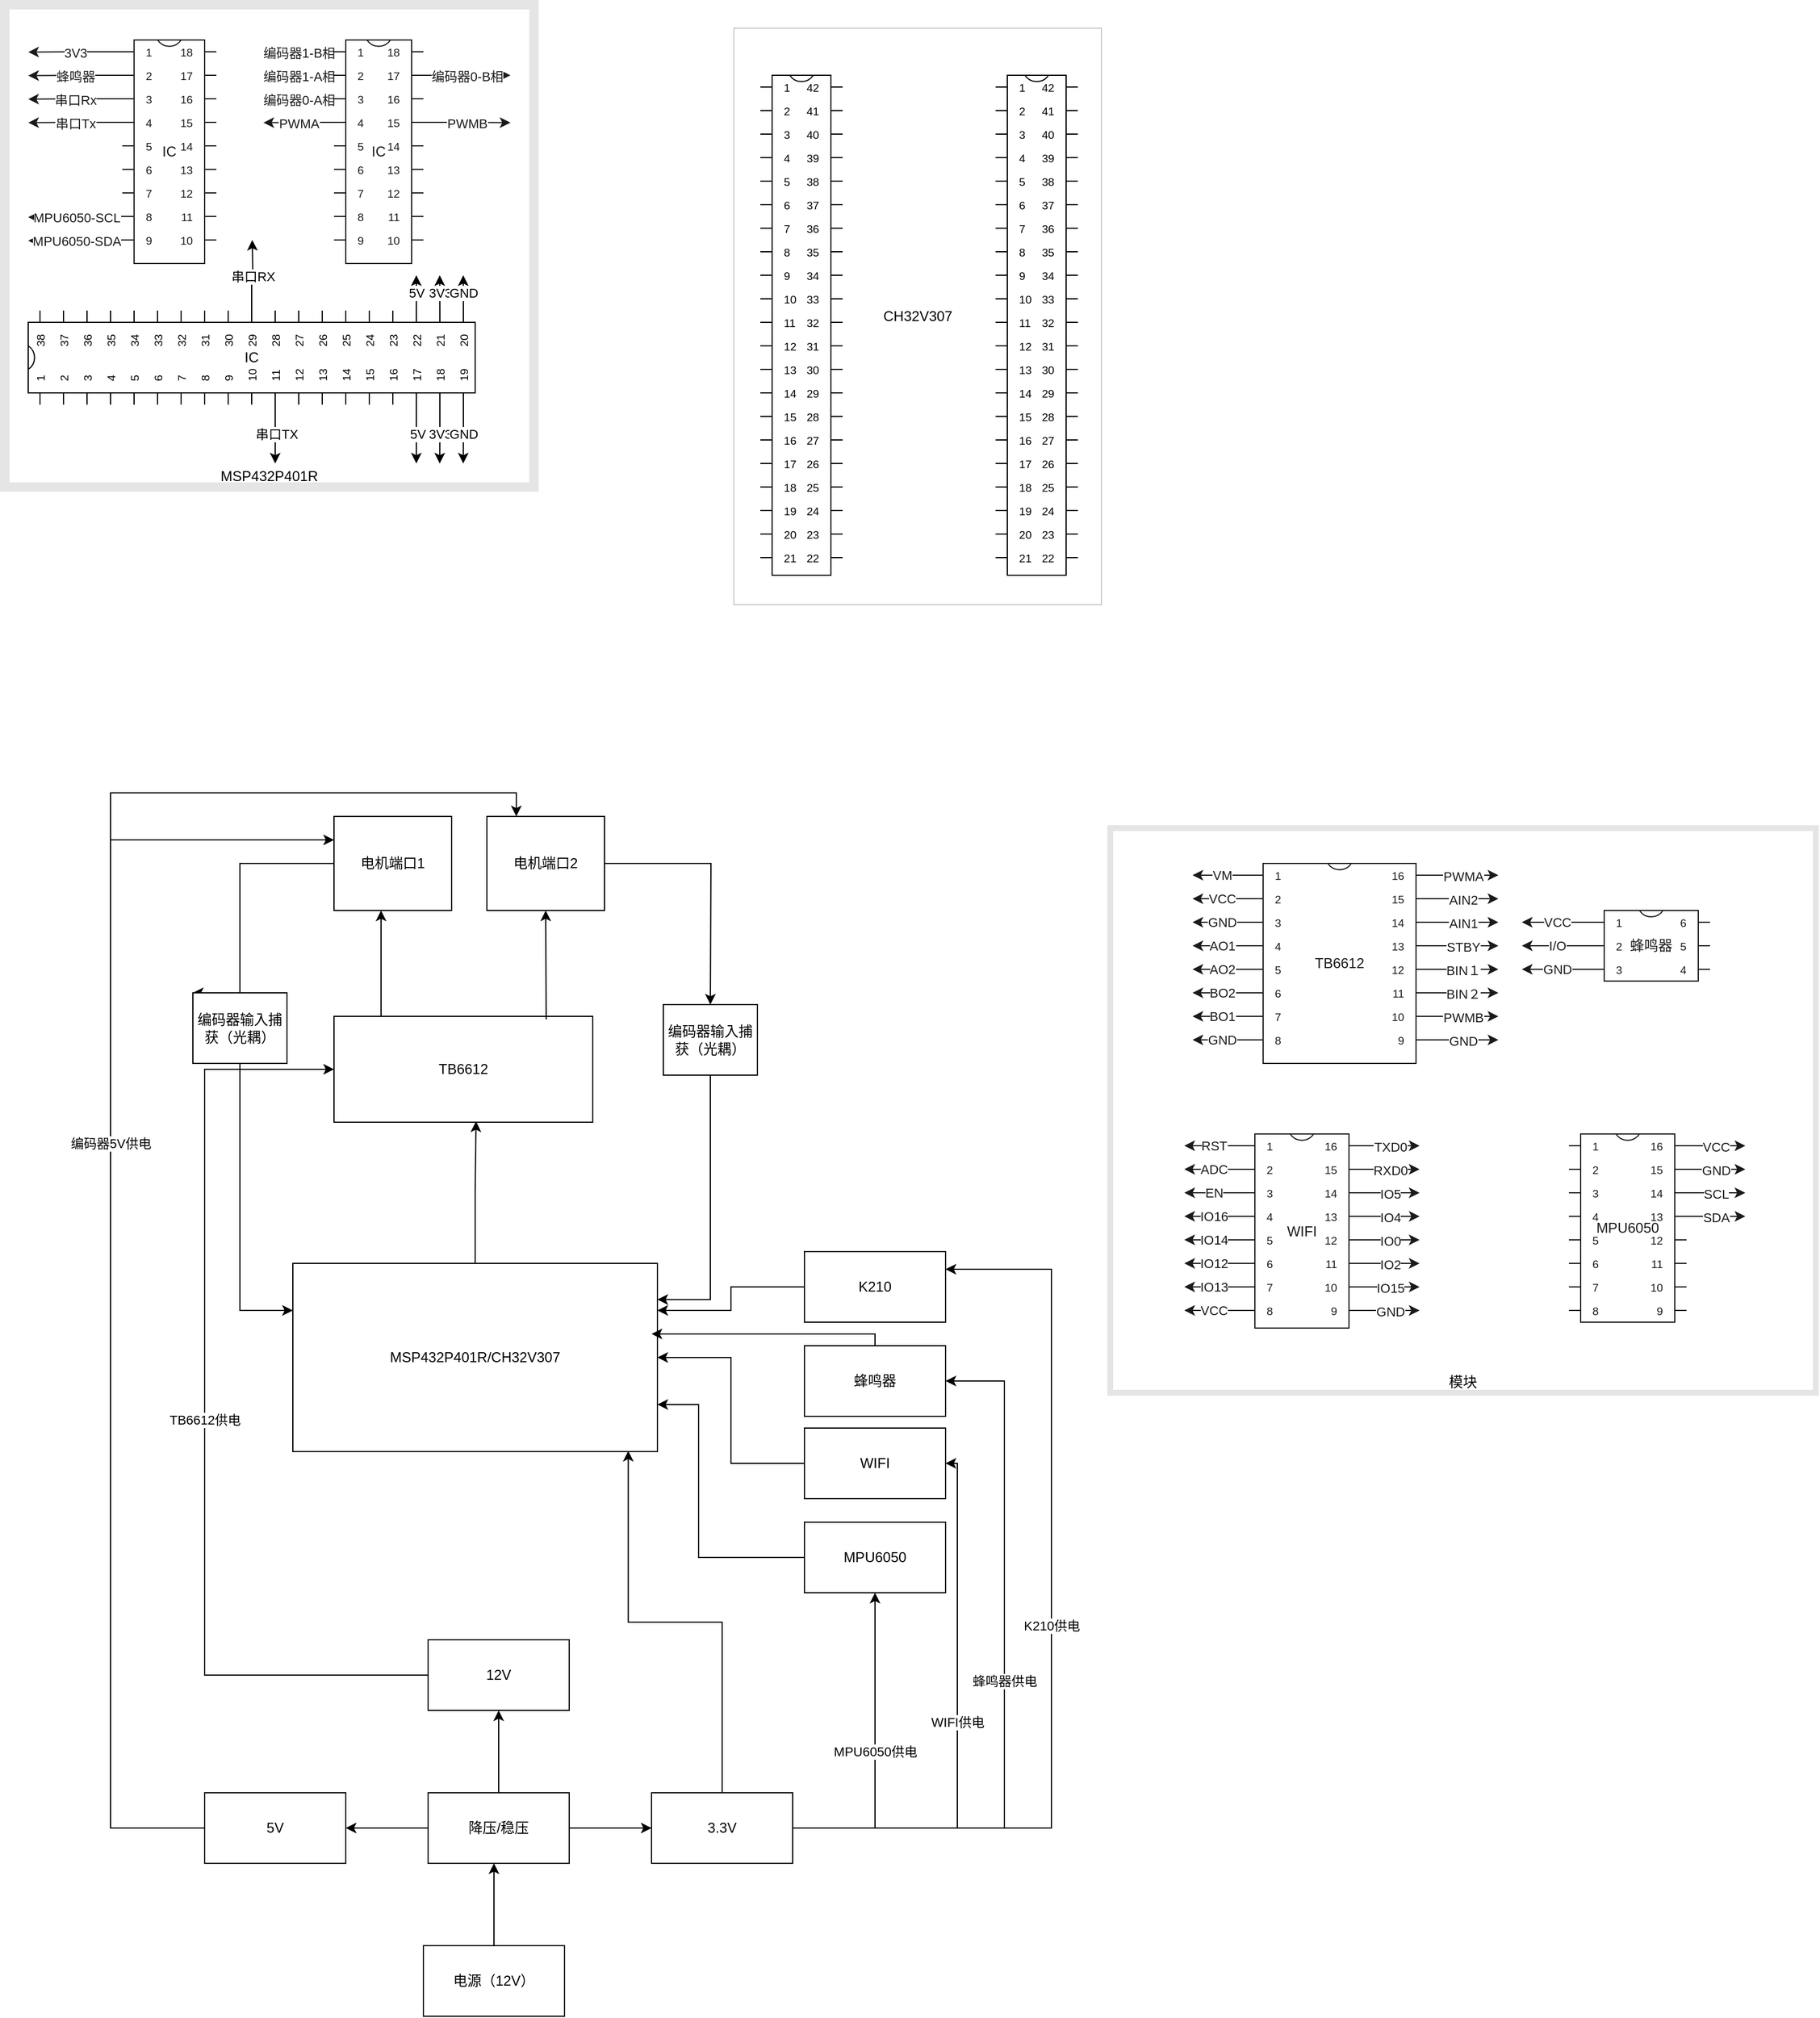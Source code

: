 <mxfile version="21.3.4" type="github">
  <diagram name="第 1 页" id="4RQRIDMLdJYoDIxO6LaD">
    <mxGraphModel dx="3244" dy="1027" grid="1" gridSize="10" guides="1" tooltips="1" connect="1" arrows="1" fold="1" page="1" pageScale="1" pageWidth="827" pageHeight="1169" math="0" shadow="0">
      <root>
        <mxCell id="0" />
        <mxCell id="1" parent="0" />
        <mxCell id="7oOkEhp5kZGitP19kNJP-5" value="3V3" style="edgeStyle=orthogonalEdgeStyle;rounded=0;orthogonalLoop=1;jettySize=auto;html=1;exitX=0;exitY=0;exitDx=0;exitDy=10;exitPerimeter=0;" parent="1" source="7oOkEhp5kZGitP19kNJP-4" edge="1">
          <mxGeometry relative="1" as="geometry">
            <mxPoint x="-1620" y="50.294" as="targetPoint" />
          </mxGeometry>
        </mxCell>
        <mxCell id="7oOkEhp5kZGitP19kNJP-6" value="蜂鸣器" style="edgeStyle=orthogonalEdgeStyle;rounded=0;orthogonalLoop=1;jettySize=auto;html=1;exitX=0;exitY=0;exitDx=0;exitDy=30;exitPerimeter=0;" parent="1" source="7oOkEhp5kZGitP19kNJP-4" edge="1">
          <mxGeometry relative="1" as="geometry">
            <mxPoint x="-1620" y="70.294" as="targetPoint" />
          </mxGeometry>
        </mxCell>
        <mxCell id="7oOkEhp5kZGitP19kNJP-7" value="串口Rx" style="edgeStyle=orthogonalEdgeStyle;rounded=0;orthogonalLoop=1;jettySize=auto;html=1;exitX=0;exitY=0;exitDx=0;exitDy=50;exitPerimeter=0;" parent="1" source="7oOkEhp5kZGitP19kNJP-4" edge="1">
          <mxGeometry relative="1" as="geometry">
            <mxPoint x="-1620" y="90.294" as="targetPoint" />
          </mxGeometry>
        </mxCell>
        <mxCell id="7oOkEhp5kZGitP19kNJP-8" value="串口Tx" style="edgeStyle=orthogonalEdgeStyle;rounded=0;orthogonalLoop=1;jettySize=auto;html=1;exitX=0;exitY=0;exitDx=0;exitDy=70;exitPerimeter=0;" parent="1" source="7oOkEhp5kZGitP19kNJP-4" edge="1">
          <mxGeometry relative="1" as="geometry">
            <mxPoint x="-1620" y="110.294" as="targetPoint" />
          </mxGeometry>
        </mxCell>
        <mxCell id="7oOkEhp5kZGitP19kNJP-9" value="MPU6050-SCL" style="edgeStyle=orthogonalEdgeStyle;rounded=0;orthogonalLoop=1;jettySize=auto;html=1;exitX=0;exitY=0;exitDx=0;exitDy=150;exitPerimeter=0;" parent="1" source="7oOkEhp5kZGitP19kNJP-4" edge="1">
          <mxGeometry relative="1" as="geometry">
            <mxPoint x="-1620" y="190.588" as="targetPoint" />
          </mxGeometry>
        </mxCell>
        <mxCell id="7oOkEhp5kZGitP19kNJP-10" value="MPU6050-SDA" style="edgeStyle=orthogonalEdgeStyle;rounded=0;orthogonalLoop=1;jettySize=auto;html=1;exitX=0;exitY=0;exitDx=0;exitDy=170;exitPerimeter=0;" parent="1" source="7oOkEhp5kZGitP19kNJP-4" edge="1">
          <mxGeometry relative="1" as="geometry">
            <mxPoint x="-1620" y="210.588" as="targetPoint" />
          </mxGeometry>
        </mxCell>
        <mxCell id="7oOkEhp5kZGitP19kNJP-4" value="IC" style="shadow=0;dashed=0;align=center;html=1;strokeWidth=1;shape=mxgraph.electrical.logic_gates.dual_inline_ic;labelNames=a,b,c,d,e,f,g,h,i,j,k,l,m,n,o,p,q,r,s,t;whiteSpace=wrap;" parent="1" vertex="1">
          <mxGeometry x="-1540" y="40" width="80" height="190" as="geometry" />
        </mxCell>
        <mxCell id="7oOkEhp5kZGitP19kNJP-12" value="编码器1-B相" style="edgeStyle=orthogonalEdgeStyle;rounded=0;orthogonalLoop=1;jettySize=auto;html=1;exitX=0;exitY=0;exitDx=0;exitDy=10;exitPerimeter=0;" parent="1" source="7oOkEhp5kZGitP19kNJP-11" edge="1">
          <mxGeometry relative="1" as="geometry">
            <mxPoint x="-1420" y="50.294" as="targetPoint" />
          </mxGeometry>
        </mxCell>
        <mxCell id="7oOkEhp5kZGitP19kNJP-13" value="编码器1-A相" style="edgeStyle=orthogonalEdgeStyle;rounded=0;orthogonalLoop=1;jettySize=auto;html=1;exitX=0;exitY=0;exitDx=0;exitDy=30;exitPerimeter=0;" parent="1" source="7oOkEhp5kZGitP19kNJP-11" edge="1">
          <mxGeometry relative="1" as="geometry">
            <mxPoint x="-1420" y="70.294" as="targetPoint" />
          </mxGeometry>
        </mxCell>
        <mxCell id="7oOkEhp5kZGitP19kNJP-14" value="编码器0-A相" style="edgeStyle=orthogonalEdgeStyle;rounded=0;orthogonalLoop=1;jettySize=auto;html=1;exitX=0;exitY=0;exitDx=0;exitDy=50;exitPerimeter=0;" parent="1" source="7oOkEhp5kZGitP19kNJP-11" edge="1">
          <mxGeometry relative="1" as="geometry">
            <mxPoint x="-1420" y="90.294" as="targetPoint" />
          </mxGeometry>
        </mxCell>
        <mxCell id="7oOkEhp5kZGitP19kNJP-15" value="编码器0-B相" style="edgeStyle=orthogonalEdgeStyle;rounded=0;orthogonalLoop=1;jettySize=auto;html=1;exitX=1;exitY=0;exitDx=0;exitDy=30;exitPerimeter=0;" parent="1" source="7oOkEhp5kZGitP19kNJP-11" edge="1">
          <mxGeometry relative="1" as="geometry">
            <mxPoint x="-1210" y="70" as="targetPoint" />
          </mxGeometry>
        </mxCell>
        <mxCell id="7oOkEhp5kZGitP19kNJP-16" value="PWMA" style="edgeStyle=orthogonalEdgeStyle;rounded=0;orthogonalLoop=1;jettySize=auto;html=1;exitX=0;exitY=0;exitDx=0;exitDy=70;exitPerimeter=0;" parent="1" source="7oOkEhp5kZGitP19kNJP-11" edge="1">
          <mxGeometry relative="1" as="geometry">
            <mxPoint x="-1420" y="110.294" as="targetPoint" />
          </mxGeometry>
        </mxCell>
        <mxCell id="7oOkEhp5kZGitP19kNJP-17" value="PWMB" style="edgeStyle=orthogonalEdgeStyle;rounded=0;orthogonalLoop=1;jettySize=auto;html=1;exitX=1;exitY=0;exitDx=0;exitDy=70;exitPerimeter=0;" parent="1" source="7oOkEhp5kZGitP19kNJP-11" edge="1">
          <mxGeometry relative="1" as="geometry">
            <mxPoint x="-1210" y="110.294" as="targetPoint" />
          </mxGeometry>
        </mxCell>
        <mxCell id="7oOkEhp5kZGitP19kNJP-11" value="IC" style="shadow=0;dashed=0;align=center;html=1;strokeWidth=1;shape=mxgraph.electrical.logic_gates.dual_inline_ic;labelNames=a,b,c,d,e,f,g,h,i,j,k,l,m,n,o,p,q,r,s,t;whiteSpace=wrap;" parent="1" vertex="1">
          <mxGeometry x="-1360" y="40" width="76" height="190" as="geometry" />
        </mxCell>
        <mxCell id="7oOkEhp5kZGitP19kNJP-21" value="MSP432P401R" style="rounded=0;whiteSpace=wrap;html=1;opacity=10;strokeWidth=8;verticalAlign=bottom;" parent="1" vertex="1">
          <mxGeometry x="-1640" y="10" width="450" height="410" as="geometry" />
        </mxCell>
        <mxCell id="mtPJdMyPD3it5thuRqm9-3" value="CH32V307" style="rounded=0;whiteSpace=wrap;html=1;direction=west;opacity=20;" parent="1" vertex="1">
          <mxGeometry x="-1020" y="30" width="312.5" height="490" as="geometry" />
        </mxCell>
        <mxCell id="mtPJdMyPD3it5thuRqm9-6" value="" style="shadow=0;dashed=0;align=center;html=1;strokeWidth=1;shape=mxgraph.electrical.logic_gates.dual_inline_ic;labelNames=a,b,c,d,e,f,g,h,i,j,k,l,m,n,o,p,q,r,s,t;whiteSpace=wrap;direction=east;" parent="1" vertex="1">
          <mxGeometry x="-997.5" y="70" width="70" height="425" as="geometry" />
        </mxCell>
        <mxCell id="mtPJdMyPD3it5thuRqm9-8" value="" style="shadow=0;dashed=0;align=center;html=1;strokeWidth=1;shape=mxgraph.electrical.logic_gates.dual_inline_ic;labelNames=a,b,c,d,e,f,g,h,i,j,k,l,m,n,o,p,q,r,s,t;whiteSpace=wrap;direction=east;" parent="1" vertex="1">
          <mxGeometry x="-797.5" y="70" width="70" height="425" as="geometry" />
        </mxCell>
        <mxCell id="7oOkEhp5kZGitP19kNJP-30" value="串口RX" style="edgeStyle=orthogonalEdgeStyle;rounded=0;orthogonalLoop=1;jettySize=auto;html=1;exitX=1;exitY=0;exitDx=0;exitDy=190;exitPerimeter=0;" parent="1" source="7oOkEhp5kZGitP19kNJP-23" edge="1">
          <mxGeometry relative="1" as="geometry">
            <mxPoint x="-1429.529" y="210" as="targetPoint" />
          </mxGeometry>
        </mxCell>
        <mxCell id="7oOkEhp5kZGitP19kNJP-31" value="串口TX" style="edgeStyle=orthogonalEdgeStyle;rounded=0;orthogonalLoop=1;jettySize=auto;html=1;exitX=0;exitY=0;exitDx=0;exitDy=210;exitPerimeter=0;" parent="1" source="7oOkEhp5kZGitP19kNJP-23" edge="1">
          <mxGeometry relative="1" as="geometry">
            <mxPoint x="-1410" y="400" as="targetPoint" />
          </mxGeometry>
        </mxCell>
        <mxCell id="7oOkEhp5kZGitP19kNJP-32" value="5V" style="edgeStyle=orthogonalEdgeStyle;rounded=0;orthogonalLoop=1;jettySize=auto;html=1;exitX=0;exitY=0;exitDx=0;exitDy=330;exitPerimeter=0;" parent="1" source="7oOkEhp5kZGitP19kNJP-23" edge="1">
          <mxGeometry relative="1" as="geometry">
            <mxPoint x="-1290" y="400" as="targetPoint" />
          </mxGeometry>
        </mxCell>
        <mxCell id="7oOkEhp5kZGitP19kNJP-33" value="5V" style="edgeStyle=orthogonalEdgeStyle;rounded=0;orthogonalLoop=1;jettySize=auto;html=1;exitX=1;exitY=0;exitDx=0;exitDy=330;exitPerimeter=0;" parent="1" source="7oOkEhp5kZGitP19kNJP-23" edge="1">
          <mxGeometry relative="1" as="geometry">
            <mxPoint x="-1290" y="240" as="targetPoint" />
          </mxGeometry>
        </mxCell>
        <mxCell id="7oOkEhp5kZGitP19kNJP-34" value="3V3" style="edgeStyle=orthogonalEdgeStyle;rounded=0;orthogonalLoop=1;jettySize=auto;html=1;exitX=1;exitY=0;exitDx=0;exitDy=350;exitPerimeter=0;" parent="1" source="7oOkEhp5kZGitP19kNJP-23" edge="1">
          <mxGeometry relative="1" as="geometry">
            <mxPoint x="-1270.118" y="240" as="targetPoint" />
          </mxGeometry>
        </mxCell>
        <mxCell id="7oOkEhp5kZGitP19kNJP-35" value="3V3" style="edgeStyle=orthogonalEdgeStyle;rounded=0;orthogonalLoop=1;jettySize=auto;html=1;exitX=0;exitY=0;exitDx=0;exitDy=350;exitPerimeter=0;" parent="1" source="7oOkEhp5kZGitP19kNJP-23" edge="1">
          <mxGeometry relative="1" as="geometry">
            <mxPoint x="-1270.118" y="400" as="targetPoint" />
          </mxGeometry>
        </mxCell>
        <mxCell id="7oOkEhp5kZGitP19kNJP-36" value="GND" style="edgeStyle=orthogonalEdgeStyle;rounded=0;orthogonalLoop=1;jettySize=auto;html=1;exitX=1;exitY=0;exitDx=0;exitDy=370;exitPerimeter=0;" parent="1" source="7oOkEhp5kZGitP19kNJP-23" edge="1">
          <mxGeometry relative="1" as="geometry">
            <mxPoint x="-1250.118" y="240" as="targetPoint" />
          </mxGeometry>
        </mxCell>
        <mxCell id="7oOkEhp5kZGitP19kNJP-37" value="GND" style="edgeStyle=orthogonalEdgeStyle;rounded=0;orthogonalLoop=1;jettySize=auto;html=1;exitX=0;exitY=0;exitDx=0;exitDy=370;exitPerimeter=0;" parent="1" source="7oOkEhp5kZGitP19kNJP-23" edge="1">
          <mxGeometry relative="1" as="geometry">
            <mxPoint x="-1250.118" y="400" as="targetPoint" />
          </mxGeometry>
        </mxCell>
        <mxCell id="7oOkEhp5kZGitP19kNJP-23" value="IC" style="shadow=0;dashed=0;align=center;html=1;strokeWidth=1;shape=mxgraph.electrical.logic_gates.dual_inline_ic;labelNames=a,b,c,d,e,f,g,h,i,j,k,l,m,n,o,p,q,r,s,t;whiteSpace=wrap;direction=north;" parent="1" vertex="1">
          <mxGeometry x="-1620" y="270" width="380" height="80" as="geometry" />
        </mxCell>
        <mxCell id="wJLNDGD5_7E6sabM3iuJ-67" value="VM" style="edgeStyle=orthogonalEdgeStyle;rounded=0;orthogonalLoop=1;jettySize=auto;html=1;exitX=0;exitY=0;exitDx=0;exitDy=10;exitPerimeter=0;" edge="1" parent="1" source="iiV69RFDK4PhL_hD-x7v-1">
          <mxGeometry relative="1" as="geometry">
            <mxPoint x="-630" y="750" as="targetPoint" />
          </mxGeometry>
        </mxCell>
        <mxCell id="wJLNDGD5_7E6sabM3iuJ-68" value="VCC" style="edgeStyle=orthogonalEdgeStyle;rounded=0;orthogonalLoop=1;jettySize=auto;html=1;exitX=0;exitY=0;exitDx=0;exitDy=30;exitPerimeter=0;" edge="1" parent="1" source="iiV69RFDK4PhL_hD-x7v-1">
          <mxGeometry relative="1" as="geometry">
            <mxPoint x="-630" y="770" as="targetPoint" />
          </mxGeometry>
        </mxCell>
        <mxCell id="wJLNDGD5_7E6sabM3iuJ-69" value="GND" style="edgeStyle=orthogonalEdgeStyle;rounded=0;orthogonalLoop=1;jettySize=auto;html=1;exitX=0;exitY=0;exitDx=0;exitDy=50;exitPerimeter=0;" edge="1" parent="1" source="iiV69RFDK4PhL_hD-x7v-1">
          <mxGeometry relative="1" as="geometry">
            <mxPoint x="-630" y="790" as="targetPoint" />
          </mxGeometry>
        </mxCell>
        <mxCell id="wJLNDGD5_7E6sabM3iuJ-70" value="AO1" style="edgeStyle=orthogonalEdgeStyle;rounded=0;orthogonalLoop=1;jettySize=auto;html=1;exitX=0;exitY=0;exitDx=0;exitDy=70;exitPerimeter=0;" edge="1" parent="1" source="iiV69RFDK4PhL_hD-x7v-1">
          <mxGeometry relative="1" as="geometry">
            <mxPoint x="-630" y="810" as="targetPoint" />
          </mxGeometry>
        </mxCell>
        <mxCell id="wJLNDGD5_7E6sabM3iuJ-71" value="AO2" style="edgeStyle=orthogonalEdgeStyle;rounded=0;orthogonalLoop=1;jettySize=auto;html=1;exitX=0;exitY=0;exitDx=0;exitDy=90;exitPerimeter=0;" edge="1" parent="1" source="iiV69RFDK4PhL_hD-x7v-1">
          <mxGeometry relative="1" as="geometry">
            <mxPoint x="-630" y="830" as="targetPoint" />
          </mxGeometry>
        </mxCell>
        <mxCell id="wJLNDGD5_7E6sabM3iuJ-72" value="BO2" style="edgeStyle=orthogonalEdgeStyle;rounded=0;orthogonalLoop=1;jettySize=auto;html=1;exitX=0;exitY=0;exitDx=0;exitDy=110;exitPerimeter=0;" edge="1" parent="1" source="iiV69RFDK4PhL_hD-x7v-1">
          <mxGeometry relative="1" as="geometry">
            <mxPoint x="-630" y="850" as="targetPoint" />
          </mxGeometry>
        </mxCell>
        <mxCell id="wJLNDGD5_7E6sabM3iuJ-73" value="BO1" style="edgeStyle=orthogonalEdgeStyle;rounded=0;orthogonalLoop=1;jettySize=auto;html=1;exitX=0;exitY=0;exitDx=0;exitDy=130;exitPerimeter=0;" edge="1" parent="1" source="iiV69RFDK4PhL_hD-x7v-1">
          <mxGeometry relative="1" as="geometry">
            <mxPoint x="-630" y="870" as="targetPoint" />
          </mxGeometry>
        </mxCell>
        <mxCell id="wJLNDGD5_7E6sabM3iuJ-74" value="GND" style="edgeStyle=orthogonalEdgeStyle;rounded=0;orthogonalLoop=1;jettySize=auto;html=1;exitX=0;exitY=0;exitDx=0;exitDy=150;exitPerimeter=0;" edge="1" parent="1" source="iiV69RFDK4PhL_hD-x7v-1">
          <mxGeometry relative="1" as="geometry">
            <mxPoint x="-630" y="890" as="targetPoint" />
          </mxGeometry>
        </mxCell>
        <mxCell id="wJLNDGD5_7E6sabM3iuJ-75" value="PWMA" style="edgeStyle=orthogonalEdgeStyle;rounded=0;orthogonalLoop=1;jettySize=auto;html=1;exitX=1;exitY=0;exitDx=0;exitDy=10;exitPerimeter=0;" edge="1" parent="1" source="iiV69RFDK4PhL_hD-x7v-1">
          <mxGeometry relative="1" as="geometry">
            <mxPoint x="-370" y="750" as="targetPoint" />
          </mxGeometry>
        </mxCell>
        <mxCell id="wJLNDGD5_7E6sabM3iuJ-76" value="AIN2" style="edgeStyle=orthogonalEdgeStyle;rounded=0;orthogonalLoop=1;jettySize=auto;html=1;exitX=1;exitY=0;exitDx=0;exitDy=30;exitPerimeter=0;" edge="1" parent="1" source="iiV69RFDK4PhL_hD-x7v-1">
          <mxGeometry relative="1" as="geometry">
            <mxPoint x="-370" y="770" as="targetPoint" />
          </mxGeometry>
        </mxCell>
        <mxCell id="wJLNDGD5_7E6sabM3iuJ-77" value="AIN1" style="edgeStyle=orthogonalEdgeStyle;rounded=0;orthogonalLoop=1;jettySize=auto;html=1;exitX=1;exitY=0;exitDx=0;exitDy=50;exitPerimeter=0;" edge="1" parent="1" source="iiV69RFDK4PhL_hD-x7v-1">
          <mxGeometry relative="1" as="geometry">
            <mxPoint x="-370" y="790" as="targetPoint" />
          </mxGeometry>
        </mxCell>
        <mxCell id="wJLNDGD5_7E6sabM3iuJ-78" value="STBY" style="edgeStyle=orthogonalEdgeStyle;rounded=0;orthogonalLoop=1;jettySize=auto;html=1;exitX=1;exitY=0;exitDx=0;exitDy=70;exitPerimeter=0;" edge="1" parent="1" source="iiV69RFDK4PhL_hD-x7v-1">
          <mxGeometry relative="1" as="geometry">
            <mxPoint x="-370" y="810" as="targetPoint" />
          </mxGeometry>
        </mxCell>
        <mxCell id="wJLNDGD5_7E6sabM3iuJ-79" value="BIN１" style="edgeStyle=orthogonalEdgeStyle;rounded=0;orthogonalLoop=1;jettySize=auto;html=1;exitX=1;exitY=0;exitDx=0;exitDy=90;exitPerimeter=0;" edge="1" parent="1" source="iiV69RFDK4PhL_hD-x7v-1">
          <mxGeometry relative="1" as="geometry">
            <mxPoint x="-370" y="830" as="targetPoint" />
          </mxGeometry>
        </mxCell>
        <mxCell id="wJLNDGD5_7E6sabM3iuJ-80" value="BIN２" style="edgeStyle=orthogonalEdgeStyle;rounded=0;orthogonalLoop=1;jettySize=auto;html=1;exitX=1;exitY=0;exitDx=0;exitDy=110;exitPerimeter=0;" edge="1" parent="1" source="iiV69RFDK4PhL_hD-x7v-1">
          <mxGeometry relative="1" as="geometry">
            <mxPoint x="-370" y="850" as="targetPoint" />
          </mxGeometry>
        </mxCell>
        <mxCell id="wJLNDGD5_7E6sabM3iuJ-81" value="PWMB" style="edgeStyle=orthogonalEdgeStyle;rounded=0;orthogonalLoop=1;jettySize=auto;html=1;exitX=1;exitY=0;exitDx=0;exitDy=130;exitPerimeter=0;" edge="1" parent="1" source="iiV69RFDK4PhL_hD-x7v-1">
          <mxGeometry relative="1" as="geometry">
            <mxPoint x="-370" y="870" as="targetPoint" />
          </mxGeometry>
        </mxCell>
        <mxCell id="wJLNDGD5_7E6sabM3iuJ-82" value="GND" style="edgeStyle=orthogonalEdgeStyle;rounded=0;orthogonalLoop=1;jettySize=auto;html=1;exitX=1;exitY=0;exitDx=0;exitDy=150;exitPerimeter=0;" edge="1" parent="1" source="iiV69RFDK4PhL_hD-x7v-1">
          <mxGeometry relative="1" as="geometry">
            <mxPoint x="-370" y="890" as="targetPoint" />
          </mxGeometry>
        </mxCell>
        <mxCell id="iiV69RFDK4PhL_hD-x7v-1" value="TB6612" style="shadow=0;dashed=0;align=center;html=1;strokeWidth=1;shape=mxgraph.electrical.logic_gates.dual_inline_ic;labelNames=a,b,c,d,e,f,g,h,i,j,k,l,m,n,o,p,q,r,s,t;whiteSpace=wrap;" parent="1" vertex="1">
          <mxGeometry x="-580" y="740" width="150" height="170" as="geometry" />
        </mxCell>
        <mxCell id="wJLNDGD5_7E6sabM3iuJ-47" value="RST" style="edgeStyle=orthogonalEdgeStyle;rounded=0;orthogonalLoop=1;jettySize=auto;html=1;exitX=0;exitY=0;exitDx=0;exitDy=10;exitPerimeter=0;" edge="1" parent="1" source="iiV69RFDK4PhL_hD-x7v-5">
          <mxGeometry relative="1" as="geometry">
            <mxPoint x="-637" y="980" as="targetPoint" />
          </mxGeometry>
        </mxCell>
        <mxCell id="wJLNDGD5_7E6sabM3iuJ-48" value="ADC" style="edgeStyle=orthogonalEdgeStyle;rounded=0;orthogonalLoop=1;jettySize=auto;html=1;exitX=0;exitY=0;exitDx=0;exitDy=30;exitPerimeter=0;" edge="1" parent="1" source="iiV69RFDK4PhL_hD-x7v-5">
          <mxGeometry relative="1" as="geometry">
            <mxPoint x="-637" y="1000" as="targetPoint" />
          </mxGeometry>
        </mxCell>
        <mxCell id="wJLNDGD5_7E6sabM3iuJ-49" value="EN" style="edgeStyle=orthogonalEdgeStyle;rounded=0;orthogonalLoop=1;jettySize=auto;html=1;exitX=0;exitY=0;exitDx=0;exitDy=50;exitPerimeter=0;" edge="1" parent="1" source="iiV69RFDK4PhL_hD-x7v-5">
          <mxGeometry relative="1" as="geometry">
            <mxPoint x="-637" y="1020" as="targetPoint" />
          </mxGeometry>
        </mxCell>
        <mxCell id="wJLNDGD5_7E6sabM3iuJ-50" value="IO16" style="edgeStyle=orthogonalEdgeStyle;rounded=0;orthogonalLoop=1;jettySize=auto;html=1;exitX=0;exitY=0;exitDx=0;exitDy=70;exitPerimeter=0;" edge="1" parent="1" source="iiV69RFDK4PhL_hD-x7v-5">
          <mxGeometry relative="1" as="geometry">
            <mxPoint x="-637" y="1040" as="targetPoint" />
          </mxGeometry>
        </mxCell>
        <mxCell id="wJLNDGD5_7E6sabM3iuJ-51" value="IO14" style="edgeStyle=orthogonalEdgeStyle;rounded=0;orthogonalLoop=1;jettySize=auto;html=1;exitX=0;exitY=0;exitDx=0;exitDy=90;exitPerimeter=0;" edge="1" parent="1" source="iiV69RFDK4PhL_hD-x7v-5">
          <mxGeometry relative="1" as="geometry">
            <mxPoint x="-637" y="1060" as="targetPoint" />
          </mxGeometry>
        </mxCell>
        <mxCell id="wJLNDGD5_7E6sabM3iuJ-52" value="IO12" style="edgeStyle=orthogonalEdgeStyle;rounded=0;orthogonalLoop=1;jettySize=auto;html=1;exitX=0;exitY=0;exitDx=0;exitDy=110;exitPerimeter=0;" edge="1" parent="1" source="iiV69RFDK4PhL_hD-x7v-5">
          <mxGeometry relative="1" as="geometry">
            <mxPoint x="-637" y="1080" as="targetPoint" />
          </mxGeometry>
        </mxCell>
        <mxCell id="wJLNDGD5_7E6sabM3iuJ-53" value="IO13" style="edgeStyle=orthogonalEdgeStyle;rounded=0;orthogonalLoop=1;jettySize=auto;html=1;exitX=0;exitY=0;exitDx=0;exitDy=130;exitPerimeter=0;" edge="1" parent="1" source="iiV69RFDK4PhL_hD-x7v-5">
          <mxGeometry relative="1" as="geometry">
            <mxPoint x="-637" y="1100" as="targetPoint" />
          </mxGeometry>
        </mxCell>
        <mxCell id="wJLNDGD5_7E6sabM3iuJ-54" value="VCC" style="edgeStyle=orthogonalEdgeStyle;rounded=0;orthogonalLoop=1;jettySize=auto;html=1;exitX=0;exitY=0;exitDx=0;exitDy=150;exitPerimeter=0;" edge="1" parent="1" source="iiV69RFDK4PhL_hD-x7v-5">
          <mxGeometry relative="1" as="geometry">
            <mxPoint x="-637" y="1120" as="targetPoint" />
          </mxGeometry>
        </mxCell>
        <mxCell id="wJLNDGD5_7E6sabM3iuJ-55" value="TXD0" style="edgeStyle=orthogonalEdgeStyle;rounded=0;orthogonalLoop=1;jettySize=auto;html=1;exitX=1;exitY=0;exitDx=0;exitDy=10;exitPerimeter=0;" edge="1" parent="1" source="iiV69RFDK4PhL_hD-x7v-5">
          <mxGeometry relative="1" as="geometry">
            <mxPoint x="-437" y="980" as="targetPoint" />
          </mxGeometry>
        </mxCell>
        <mxCell id="wJLNDGD5_7E6sabM3iuJ-56" value="RXD0" style="edgeStyle=orthogonalEdgeStyle;rounded=0;orthogonalLoop=1;jettySize=auto;html=1;exitX=1;exitY=0;exitDx=0;exitDy=30;exitPerimeter=0;" edge="1" parent="1" source="iiV69RFDK4PhL_hD-x7v-5">
          <mxGeometry relative="1" as="geometry">
            <mxPoint x="-437" y="1000" as="targetPoint" />
          </mxGeometry>
        </mxCell>
        <mxCell id="wJLNDGD5_7E6sabM3iuJ-57" value="IO5" style="edgeStyle=orthogonalEdgeStyle;rounded=0;orthogonalLoop=1;jettySize=auto;html=1;exitX=1;exitY=0;exitDx=0;exitDy=50;exitPerimeter=0;" edge="1" parent="1" source="iiV69RFDK4PhL_hD-x7v-5">
          <mxGeometry relative="1" as="geometry">
            <mxPoint x="-437" y="1020" as="targetPoint" />
          </mxGeometry>
        </mxCell>
        <mxCell id="wJLNDGD5_7E6sabM3iuJ-58" value="IO4" style="edgeStyle=orthogonalEdgeStyle;rounded=0;orthogonalLoop=1;jettySize=auto;html=1;exitX=1;exitY=0;exitDx=0;exitDy=70;exitPerimeter=0;" edge="1" parent="1" source="iiV69RFDK4PhL_hD-x7v-5">
          <mxGeometry relative="1" as="geometry">
            <mxPoint x="-437" y="1040" as="targetPoint" />
          </mxGeometry>
        </mxCell>
        <mxCell id="wJLNDGD5_7E6sabM3iuJ-59" value="IO0" style="edgeStyle=orthogonalEdgeStyle;rounded=0;orthogonalLoop=1;jettySize=auto;html=1;exitX=1;exitY=0;exitDx=0;exitDy=90;exitPerimeter=0;" edge="1" parent="1" source="iiV69RFDK4PhL_hD-x7v-5">
          <mxGeometry relative="1" as="geometry">
            <mxPoint x="-437" y="1060" as="targetPoint" />
          </mxGeometry>
        </mxCell>
        <mxCell id="wJLNDGD5_7E6sabM3iuJ-60" value="IO2" style="edgeStyle=orthogonalEdgeStyle;rounded=0;orthogonalLoop=1;jettySize=auto;html=1;exitX=1;exitY=0;exitDx=0;exitDy=110;exitPerimeter=0;" edge="1" parent="1" source="iiV69RFDK4PhL_hD-x7v-5">
          <mxGeometry relative="1" as="geometry">
            <mxPoint x="-437" y="1080" as="targetPoint" />
          </mxGeometry>
        </mxCell>
        <mxCell id="wJLNDGD5_7E6sabM3iuJ-61" value="IO15" style="edgeStyle=orthogonalEdgeStyle;rounded=0;orthogonalLoop=1;jettySize=auto;html=1;exitX=1;exitY=0;exitDx=0;exitDy=130;exitPerimeter=0;" edge="1" parent="1" source="iiV69RFDK4PhL_hD-x7v-5">
          <mxGeometry relative="1" as="geometry">
            <mxPoint x="-437" y="1100" as="targetPoint" />
          </mxGeometry>
        </mxCell>
        <mxCell id="wJLNDGD5_7E6sabM3iuJ-62" value="GND" style="edgeStyle=orthogonalEdgeStyle;rounded=0;orthogonalLoop=1;jettySize=auto;html=1;exitX=1;exitY=0;exitDx=0;exitDy=150;exitPerimeter=0;" edge="1" parent="1" source="iiV69RFDK4PhL_hD-x7v-5">
          <mxGeometry relative="1" as="geometry">
            <mxPoint x="-437" y="1120" as="targetPoint" />
          </mxGeometry>
        </mxCell>
        <mxCell id="iiV69RFDK4PhL_hD-x7v-5" value="WIFI" style="shadow=0;dashed=0;align=center;html=1;strokeWidth=1;shape=mxgraph.electrical.logic_gates.dual_inline_ic;labelNames=a,b,c,d,e,f,g,h,i,j,k,l,m,n,o,p,q,r,s,t;whiteSpace=wrap;" parent="1" vertex="1">
          <mxGeometry x="-587" y="970" width="100" height="165" as="geometry" />
        </mxCell>
        <mxCell id="vJAs976k1ni2Q5E1Urd4-1" value="" style="edgeStyle=orthogonalEdgeStyle;rounded=0;orthogonalLoop=1;jettySize=auto;html=1;" parent="1" source="vJAs976k1ni2Q5E1Urd4-2" target="vJAs976k1ni2Q5E1Urd4-4" edge="1">
          <mxGeometry relative="1" as="geometry">
            <Array as="points">
              <mxPoint x="-1320" y="810" />
              <mxPoint x="-1320" y="810" />
            </Array>
          </mxGeometry>
        </mxCell>
        <mxCell id="vJAs976k1ni2Q5E1Urd4-2" value="TB6612" style="rounded=0;whiteSpace=wrap;html=1;" parent="1" vertex="1">
          <mxGeometry x="-1360" y="870" width="220" height="90" as="geometry" />
        </mxCell>
        <mxCell id="vJAs976k1ni2Q5E1Urd4-3" style="edgeStyle=orthogonalEdgeStyle;rounded=0;orthogonalLoop=1;jettySize=auto;html=1;" parent="1" source="vJAs976k1ni2Q5E1Urd4-4" edge="1">
          <mxGeometry relative="1" as="geometry">
            <mxPoint x="-1480" y="850" as="targetPoint" />
            <Array as="points">
              <mxPoint x="-1440" y="740" />
              <mxPoint x="-1440" y="850" />
            </Array>
          </mxGeometry>
        </mxCell>
        <mxCell id="vJAs976k1ni2Q5E1Urd4-4" value="电机端口1" style="rounded=0;whiteSpace=wrap;html=1;" parent="1" vertex="1">
          <mxGeometry x="-1360" y="700" width="100" height="80" as="geometry" />
        </mxCell>
        <mxCell id="vJAs976k1ni2Q5E1Urd4-5" value="" style="endArrow=classic;html=1;rounded=0;exitX=0.82;exitY=0.029;exitDx=0;exitDy=0;exitPerimeter=0;" parent="1" source="vJAs976k1ni2Q5E1Urd4-2" edge="1">
          <mxGeometry width="50" height="50" relative="1" as="geometry">
            <mxPoint x="-1210" y="830" as="sourcePoint" />
            <mxPoint x="-1180" y="780" as="targetPoint" />
          </mxGeometry>
        </mxCell>
        <mxCell id="vJAs976k1ni2Q5E1Urd4-6" style="edgeStyle=orthogonalEdgeStyle;rounded=0;orthogonalLoop=1;jettySize=auto;html=1;" parent="1" source="vJAs976k1ni2Q5E1Urd4-7" edge="1">
          <mxGeometry relative="1" as="geometry">
            <mxPoint x="-1040" y="860" as="targetPoint" />
          </mxGeometry>
        </mxCell>
        <mxCell id="vJAs976k1ni2Q5E1Urd4-7" value="电机端口2" style="rounded=0;whiteSpace=wrap;html=1;" parent="1" vertex="1">
          <mxGeometry x="-1230" y="700" width="100" height="80" as="geometry" />
        </mxCell>
        <mxCell id="wJLNDGD5_7E6sabM3iuJ-44" style="edgeStyle=orthogonalEdgeStyle;rounded=0;orthogonalLoop=1;jettySize=auto;html=1;entryX=0.549;entryY=0.992;entryDx=0;entryDy=0;entryPerimeter=0;" edge="1" parent="1" source="vJAs976k1ni2Q5E1Urd4-11" target="vJAs976k1ni2Q5E1Urd4-2">
          <mxGeometry relative="1" as="geometry" />
        </mxCell>
        <mxCell id="vJAs976k1ni2Q5E1Urd4-11" value="MSP432P401R/CH32V307" style="rounded=0;whiteSpace=wrap;html=1;" parent="1" vertex="1">
          <mxGeometry x="-1395" y="1080" width="310" height="160" as="geometry" />
        </mxCell>
        <mxCell id="wJLNDGD5_7E6sabM3iuJ-84" style="edgeStyle=orthogonalEdgeStyle;rounded=0;orthogonalLoop=1;jettySize=auto;html=1;entryX=1;entryY=0.75;entryDx=0;entryDy=0;" edge="1" parent="1" source="vJAs976k1ni2Q5E1Urd4-12" target="vJAs976k1ni2Q5E1Urd4-11">
          <mxGeometry relative="1" as="geometry">
            <Array as="points">
              <mxPoint x="-1050" y="1330" />
              <mxPoint x="-1050" y="1200" />
            </Array>
          </mxGeometry>
        </mxCell>
        <mxCell id="vJAs976k1ni2Q5E1Urd4-12" value="MPU6050" style="rounded=0;whiteSpace=wrap;html=1;" parent="1" vertex="1">
          <mxGeometry x="-960" y="1300" width="120" height="60" as="geometry" />
        </mxCell>
        <mxCell id="wJLNDGD5_7E6sabM3iuJ-4" style="edgeStyle=orthogonalEdgeStyle;rounded=0;orthogonalLoop=1;jettySize=auto;html=1;entryX=1;entryY=0.5;entryDx=0;entryDy=0;" edge="1" parent="1" source="vJAs976k1ni2Q5E1Urd4-13" target="vJAs976k1ni2Q5E1Urd4-11">
          <mxGeometry relative="1" as="geometry" />
        </mxCell>
        <mxCell id="vJAs976k1ni2Q5E1Urd4-13" value="WIFI" style="rounded=0;whiteSpace=wrap;html=1;" parent="1" vertex="1">
          <mxGeometry x="-960" y="1220" width="120" height="60" as="geometry" />
        </mxCell>
        <mxCell id="wJLNDGD5_7E6sabM3iuJ-25" style="edgeStyle=orthogonalEdgeStyle;rounded=0;orthogonalLoop=1;jettySize=auto;html=1;entryX=1;entryY=0.192;entryDx=0;entryDy=0;entryPerimeter=0;" edge="1" parent="1" source="vJAs976k1ni2Q5E1Urd4-15" target="vJAs976k1ni2Q5E1Urd4-11">
          <mxGeometry relative="1" as="geometry">
            <Array as="points">
              <mxPoint x="-1040" y="1111" />
            </Array>
          </mxGeometry>
        </mxCell>
        <mxCell id="vJAs976k1ni2Q5E1Urd4-15" value="编码器输入捕获（光耦）" style="rounded=0;whiteSpace=wrap;html=1;" parent="1" vertex="1">
          <mxGeometry x="-1080" y="860" width="80" height="60" as="geometry" />
        </mxCell>
        <mxCell id="vJAs976k1ni2Q5E1Urd4-16" style="edgeStyle=orthogonalEdgeStyle;rounded=0;orthogonalLoop=1;jettySize=auto;html=1;entryX=0;entryY=0.25;entryDx=0;entryDy=0;exitX=0.5;exitY=1;exitDx=0;exitDy=0;" parent="1" source="vJAs976k1ni2Q5E1Urd4-17" target="vJAs976k1ni2Q5E1Urd4-11" edge="1">
          <mxGeometry relative="1" as="geometry">
            <mxPoint x="-1480" y="1100.0" as="targetPoint" />
          </mxGeometry>
        </mxCell>
        <mxCell id="vJAs976k1ni2Q5E1Urd4-17" value="编码器输入捕获（光耦）" style="rounded=0;whiteSpace=wrap;html=1;" parent="1" vertex="1">
          <mxGeometry x="-1480" y="850" width="80" height="60" as="geometry" />
        </mxCell>
        <mxCell id="wJLNDGD5_7E6sabM3iuJ-63" value="VCC" style="edgeStyle=orthogonalEdgeStyle;rounded=0;orthogonalLoop=1;jettySize=auto;html=1;exitX=1;exitY=0;exitDx=0;exitDy=10;exitPerimeter=0;" edge="1" parent="1" source="irY0sYa_XadtbP5l9ZgZ-5">
          <mxGeometry relative="1" as="geometry">
            <mxPoint x="-160" y="980" as="targetPoint" />
          </mxGeometry>
        </mxCell>
        <mxCell id="wJLNDGD5_7E6sabM3iuJ-64" value="GND" style="edgeStyle=orthogonalEdgeStyle;rounded=0;orthogonalLoop=1;jettySize=auto;html=1;exitX=1;exitY=0;exitDx=0;exitDy=30;exitPerimeter=0;" edge="1" parent="1" source="irY0sYa_XadtbP5l9ZgZ-5">
          <mxGeometry relative="1" as="geometry">
            <mxPoint x="-160" y="1000" as="targetPoint" />
          </mxGeometry>
        </mxCell>
        <mxCell id="wJLNDGD5_7E6sabM3iuJ-65" value="SCL" style="edgeStyle=orthogonalEdgeStyle;rounded=0;orthogonalLoop=1;jettySize=auto;html=1;exitX=1;exitY=0;exitDx=0;exitDy=50;exitPerimeter=0;" edge="1" parent="1" source="irY0sYa_XadtbP5l9ZgZ-5">
          <mxGeometry relative="1" as="geometry">
            <mxPoint x="-160" y="1020" as="targetPoint" />
          </mxGeometry>
        </mxCell>
        <mxCell id="wJLNDGD5_7E6sabM3iuJ-66" value="SDA" style="edgeStyle=orthogonalEdgeStyle;rounded=0;orthogonalLoop=1;jettySize=auto;html=1;exitX=1;exitY=0;exitDx=0;exitDy=70;exitPerimeter=0;" edge="1" parent="1" source="irY0sYa_XadtbP5l9ZgZ-5">
          <mxGeometry relative="1" as="geometry">
            <mxPoint x="-160" y="1040" as="targetPoint" />
          </mxGeometry>
        </mxCell>
        <mxCell id="irY0sYa_XadtbP5l9ZgZ-5" value="MPU6050" style="shadow=0;dashed=0;align=center;html=1;strokeWidth=1;shape=mxgraph.electrical.logic_gates.dual_inline_ic;labelNames=a,b,c,d,e,f,g,h,i,j,k,l,m,n,o,p,q,r,s,t;whiteSpace=wrap;" parent="1" vertex="1">
          <mxGeometry x="-310" y="970" width="100" height="160" as="geometry" />
        </mxCell>
        <mxCell id="irY0sYa_XadtbP5l9ZgZ-6" value="VCC" style="edgeStyle=orthogonalEdgeStyle;rounded=0;orthogonalLoop=1;jettySize=auto;html=1;exitX=0;exitY=0;exitDx=0;exitDy=10;exitPerimeter=0;" parent="1" source="irY0sYa_XadtbP5l9ZgZ-9" edge="1">
          <mxGeometry relative="1" as="geometry">
            <mxPoint x="-350" y="790" as="targetPoint" />
            <Array as="points">
              <mxPoint x="-340" y="790" />
            </Array>
          </mxGeometry>
        </mxCell>
        <mxCell id="irY0sYa_XadtbP5l9ZgZ-7" value="I/O" style="edgeStyle=orthogonalEdgeStyle;rounded=0;orthogonalLoop=1;jettySize=auto;html=1;exitX=0;exitY=0;exitDx=0;exitDy=30;exitPerimeter=0;" parent="1" source="irY0sYa_XadtbP5l9ZgZ-9" edge="1">
          <mxGeometry relative="1" as="geometry">
            <mxPoint x="-350" y="810" as="targetPoint" />
          </mxGeometry>
        </mxCell>
        <mxCell id="irY0sYa_XadtbP5l9ZgZ-8" value="GND" style="edgeStyle=orthogonalEdgeStyle;rounded=0;orthogonalLoop=1;jettySize=auto;html=1;exitX=0;exitY=0;exitDx=0;exitDy=50;exitPerimeter=0;" parent="1" source="irY0sYa_XadtbP5l9ZgZ-9" edge="1">
          <mxGeometry relative="1" as="geometry">
            <mxPoint x="-350" y="830" as="targetPoint" />
            <Array as="points">
              <mxPoint x="-350" y="830" />
              <mxPoint x="-350" y="830" />
            </Array>
          </mxGeometry>
        </mxCell>
        <mxCell id="irY0sYa_XadtbP5l9ZgZ-9" value="蜂鸣器" style="shadow=0;dashed=0;align=center;html=1;strokeWidth=1;shape=mxgraph.electrical.logic_gates.dual_inline_ic;labelNames=a,b,c,d,e,f,g,h,i,j,k,l,m,n,o,p,q,r,s,t;whiteSpace=wrap;" parent="1" vertex="1">
          <mxGeometry x="-290" y="780" width="100" height="60" as="geometry" />
        </mxCell>
        <mxCell id="wJLNDGD5_7E6sabM3iuJ-85" style="edgeStyle=orthogonalEdgeStyle;rounded=0;orthogonalLoop=1;jettySize=auto;html=1;entryX=0.984;entryY=0.375;entryDx=0;entryDy=0;entryPerimeter=0;" edge="1" parent="1" source="wJLNDGD5_7E6sabM3iuJ-1" target="vJAs976k1ni2Q5E1Urd4-11">
          <mxGeometry relative="1" as="geometry">
            <Array as="points">
              <mxPoint x="-900" y="1140" />
            </Array>
          </mxGeometry>
        </mxCell>
        <mxCell id="wJLNDGD5_7E6sabM3iuJ-1" value="蜂鸣器" style="rounded=0;whiteSpace=wrap;html=1;" vertex="1" parent="1">
          <mxGeometry x="-960" y="1150" width="120" height="60" as="geometry" />
        </mxCell>
        <mxCell id="wJLNDGD5_7E6sabM3iuJ-10" style="edgeStyle=orthogonalEdgeStyle;rounded=0;orthogonalLoop=1;jettySize=auto;html=1;" edge="1" parent="1" source="wJLNDGD5_7E6sabM3iuJ-5">
          <mxGeometry relative="1" as="geometry">
            <mxPoint x="-1224" y="1590" as="targetPoint" />
          </mxGeometry>
        </mxCell>
        <mxCell id="wJLNDGD5_7E6sabM3iuJ-5" value="电源（12V）" style="rounded=0;whiteSpace=wrap;html=1;" vertex="1" parent="1">
          <mxGeometry x="-1284" y="1660" width="120" height="60" as="geometry" />
        </mxCell>
        <mxCell id="wJLNDGD5_7E6sabM3iuJ-13" style="edgeStyle=orthogonalEdgeStyle;rounded=0;orthogonalLoop=1;jettySize=auto;html=1;" edge="1" parent="1" source="wJLNDGD5_7E6sabM3iuJ-11">
          <mxGeometry relative="1" as="geometry">
            <mxPoint x="-1350" y="1560" as="targetPoint" />
          </mxGeometry>
        </mxCell>
        <mxCell id="wJLNDGD5_7E6sabM3iuJ-15" style="edgeStyle=orthogonalEdgeStyle;rounded=0;orthogonalLoop=1;jettySize=auto;html=1;" edge="1" parent="1" source="wJLNDGD5_7E6sabM3iuJ-11">
          <mxGeometry relative="1" as="geometry">
            <mxPoint x="-1090" y="1560" as="targetPoint" />
          </mxGeometry>
        </mxCell>
        <mxCell id="wJLNDGD5_7E6sabM3iuJ-38" style="edgeStyle=orthogonalEdgeStyle;rounded=0;orthogonalLoop=1;jettySize=auto;html=1;" edge="1" parent="1" source="wJLNDGD5_7E6sabM3iuJ-11">
          <mxGeometry relative="1" as="geometry">
            <mxPoint x="-1220" y="1460" as="targetPoint" />
          </mxGeometry>
        </mxCell>
        <mxCell id="wJLNDGD5_7E6sabM3iuJ-11" value="降压/稳压" style="rounded=0;whiteSpace=wrap;html=1;" vertex="1" parent="1">
          <mxGeometry x="-1280" y="1530" width="120" height="60" as="geometry" />
        </mxCell>
        <mxCell id="wJLNDGD5_7E6sabM3iuJ-31" style="edgeStyle=orthogonalEdgeStyle;rounded=0;orthogonalLoop=1;jettySize=auto;html=1;entryX=0;entryY=0.25;entryDx=0;entryDy=0;" edge="1" parent="1" source="wJLNDGD5_7E6sabM3iuJ-14" target="vJAs976k1ni2Q5E1Urd4-4">
          <mxGeometry relative="1" as="geometry">
            <mxPoint x="-1530.0" y="640" as="targetPoint" />
            <Array as="points">
              <mxPoint x="-1550" y="1560" />
              <mxPoint x="-1550" y="720" />
            </Array>
          </mxGeometry>
        </mxCell>
        <mxCell id="wJLNDGD5_7E6sabM3iuJ-32" value="编码器5V供电" style="edgeStyle=orthogonalEdgeStyle;rounded=0;orthogonalLoop=1;jettySize=auto;html=1;entryX=0.25;entryY=0;entryDx=0;entryDy=0;" edge="1" parent="1" source="wJLNDGD5_7E6sabM3iuJ-14" target="vJAs976k1ni2Q5E1Urd4-7">
          <mxGeometry relative="1" as="geometry">
            <Array as="points">
              <mxPoint x="-1550" y="1560" />
              <mxPoint x="-1550" y="680" />
              <mxPoint x="-1205" y="680" />
            </Array>
          </mxGeometry>
        </mxCell>
        <mxCell id="wJLNDGD5_7E6sabM3iuJ-14" value="5V" style="rounded=0;whiteSpace=wrap;html=1;" vertex="1" parent="1">
          <mxGeometry x="-1470" y="1530" width="120" height="60" as="geometry" />
        </mxCell>
        <mxCell id="wJLNDGD5_7E6sabM3iuJ-21" value="WIFI供电" style="edgeStyle=orthogonalEdgeStyle;rounded=0;orthogonalLoop=1;jettySize=auto;html=1;entryX=1;entryY=0.5;entryDx=0;entryDy=0;" edge="1" parent="1" source="wJLNDGD5_7E6sabM3iuJ-16" target="vJAs976k1ni2Q5E1Urd4-13">
          <mxGeometry relative="1" as="geometry">
            <Array as="points">
              <mxPoint x="-830" y="1560" />
              <mxPoint x="-830" y="1250" />
            </Array>
          </mxGeometry>
        </mxCell>
        <mxCell id="wJLNDGD5_7E6sabM3iuJ-22" style="edgeStyle=orthogonalEdgeStyle;rounded=0;orthogonalLoop=1;jettySize=auto;html=1;entryX=0.92;entryY=0.996;entryDx=0;entryDy=0;entryPerimeter=0;" edge="1" parent="1" source="wJLNDGD5_7E6sabM3iuJ-16" target="vJAs976k1ni2Q5E1Urd4-11">
          <mxGeometry relative="1" as="geometry" />
        </mxCell>
        <mxCell id="wJLNDGD5_7E6sabM3iuJ-34" value="MPU6050供电" style="edgeStyle=orthogonalEdgeStyle;rounded=0;orthogonalLoop=1;jettySize=auto;html=1;entryX=0.5;entryY=1;entryDx=0;entryDy=0;" edge="1" parent="1" source="wJLNDGD5_7E6sabM3iuJ-16" target="vJAs976k1ni2Q5E1Urd4-12">
          <mxGeometry relative="1" as="geometry" />
        </mxCell>
        <mxCell id="wJLNDGD5_7E6sabM3iuJ-88" value="K210供电" style="edgeStyle=orthogonalEdgeStyle;rounded=0;orthogonalLoop=1;jettySize=auto;html=1;entryX=1;entryY=0.25;entryDx=0;entryDy=0;" edge="1" parent="1" source="wJLNDGD5_7E6sabM3iuJ-16" target="wJLNDGD5_7E6sabM3iuJ-86">
          <mxGeometry relative="1" as="geometry">
            <Array as="points">
              <mxPoint x="-750" y="1560" />
              <mxPoint x="-750" y="1085" />
            </Array>
          </mxGeometry>
        </mxCell>
        <mxCell id="wJLNDGD5_7E6sabM3iuJ-89" value="蜂鸣器供电" style="edgeStyle=orthogonalEdgeStyle;rounded=0;orthogonalLoop=1;jettySize=auto;html=1;entryX=1;entryY=0.5;entryDx=0;entryDy=0;" edge="1" parent="1" source="wJLNDGD5_7E6sabM3iuJ-16" target="wJLNDGD5_7E6sabM3iuJ-1">
          <mxGeometry relative="1" as="geometry">
            <Array as="points">
              <mxPoint x="-790" y="1560" />
              <mxPoint x="-790" y="1180" />
            </Array>
          </mxGeometry>
        </mxCell>
        <mxCell id="wJLNDGD5_7E6sabM3iuJ-16" value="3.3V" style="rounded=0;whiteSpace=wrap;html=1;" vertex="1" parent="1">
          <mxGeometry x="-1090" y="1530" width="120" height="60" as="geometry" />
        </mxCell>
        <mxCell id="wJLNDGD5_7E6sabM3iuJ-40" value="TB6612供电" style="edgeStyle=orthogonalEdgeStyle;rounded=0;orthogonalLoop=1;jettySize=auto;html=1;entryX=0;entryY=0.5;entryDx=0;entryDy=0;" edge="1" parent="1" source="wJLNDGD5_7E6sabM3iuJ-39" target="vJAs976k1ni2Q5E1Urd4-2">
          <mxGeometry relative="1" as="geometry">
            <Array as="points">
              <mxPoint x="-1470" y="1430" />
              <mxPoint x="-1470" y="915" />
            </Array>
          </mxGeometry>
        </mxCell>
        <mxCell id="wJLNDGD5_7E6sabM3iuJ-39" value="12V" style="rounded=0;whiteSpace=wrap;html=1;" vertex="1" parent="1">
          <mxGeometry x="-1280" y="1400" width="120" height="60" as="geometry" />
        </mxCell>
        <mxCell id="wJLNDGD5_7E6sabM3iuJ-83" value="模块" style="rounded=0;whiteSpace=wrap;html=1;opacity=10;strokeWidth=5;verticalAlign=bottom;" vertex="1" parent="1">
          <mxGeometry x="-700" y="710" width="600" height="480" as="geometry" />
        </mxCell>
        <mxCell id="wJLNDGD5_7E6sabM3iuJ-87" style="edgeStyle=orthogonalEdgeStyle;rounded=0;orthogonalLoop=1;jettySize=auto;html=1;entryX=1;entryY=0.25;entryDx=0;entryDy=0;" edge="1" parent="1" source="wJLNDGD5_7E6sabM3iuJ-86" target="vJAs976k1ni2Q5E1Urd4-11">
          <mxGeometry relative="1" as="geometry" />
        </mxCell>
        <mxCell id="wJLNDGD5_7E6sabM3iuJ-86" value="K210" style="rounded=0;whiteSpace=wrap;html=1;" vertex="1" parent="1">
          <mxGeometry x="-960" y="1070" width="120" height="60" as="geometry" />
        </mxCell>
      </root>
    </mxGraphModel>
  </diagram>
</mxfile>
